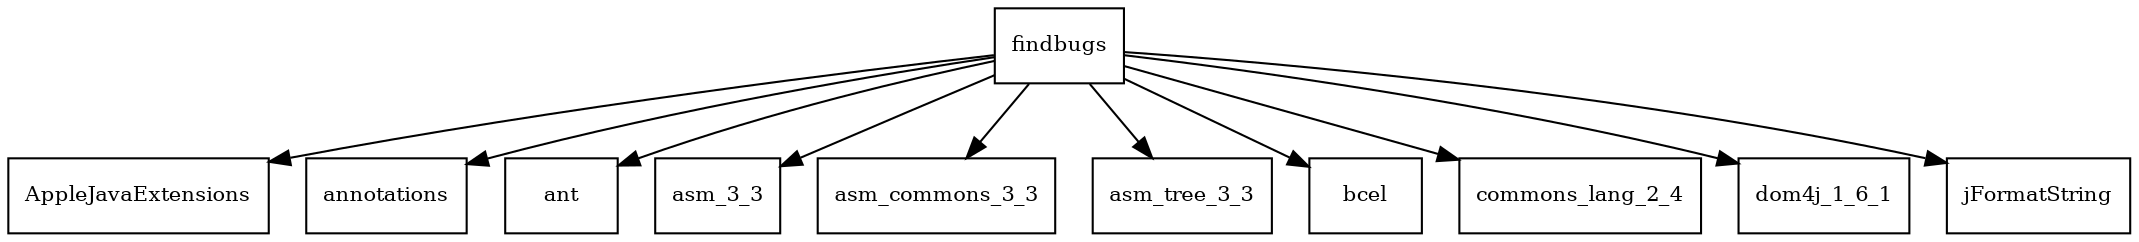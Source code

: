 digraph findbugs_dependencies {
  node [shape = box, fontsize=10.0];
  findbugs -> AppleJavaExtensions;
  findbugs -> annotations;
  findbugs -> ant;
  findbugs -> asm_3_3;
  findbugs -> asm_commons_3_3;
  findbugs -> asm_tree_3_3;
  findbugs -> bcel;
  findbugs -> commons_lang_2_4;
  findbugs -> dom4j_1_6_1;
  findbugs -> jFormatString;
}

